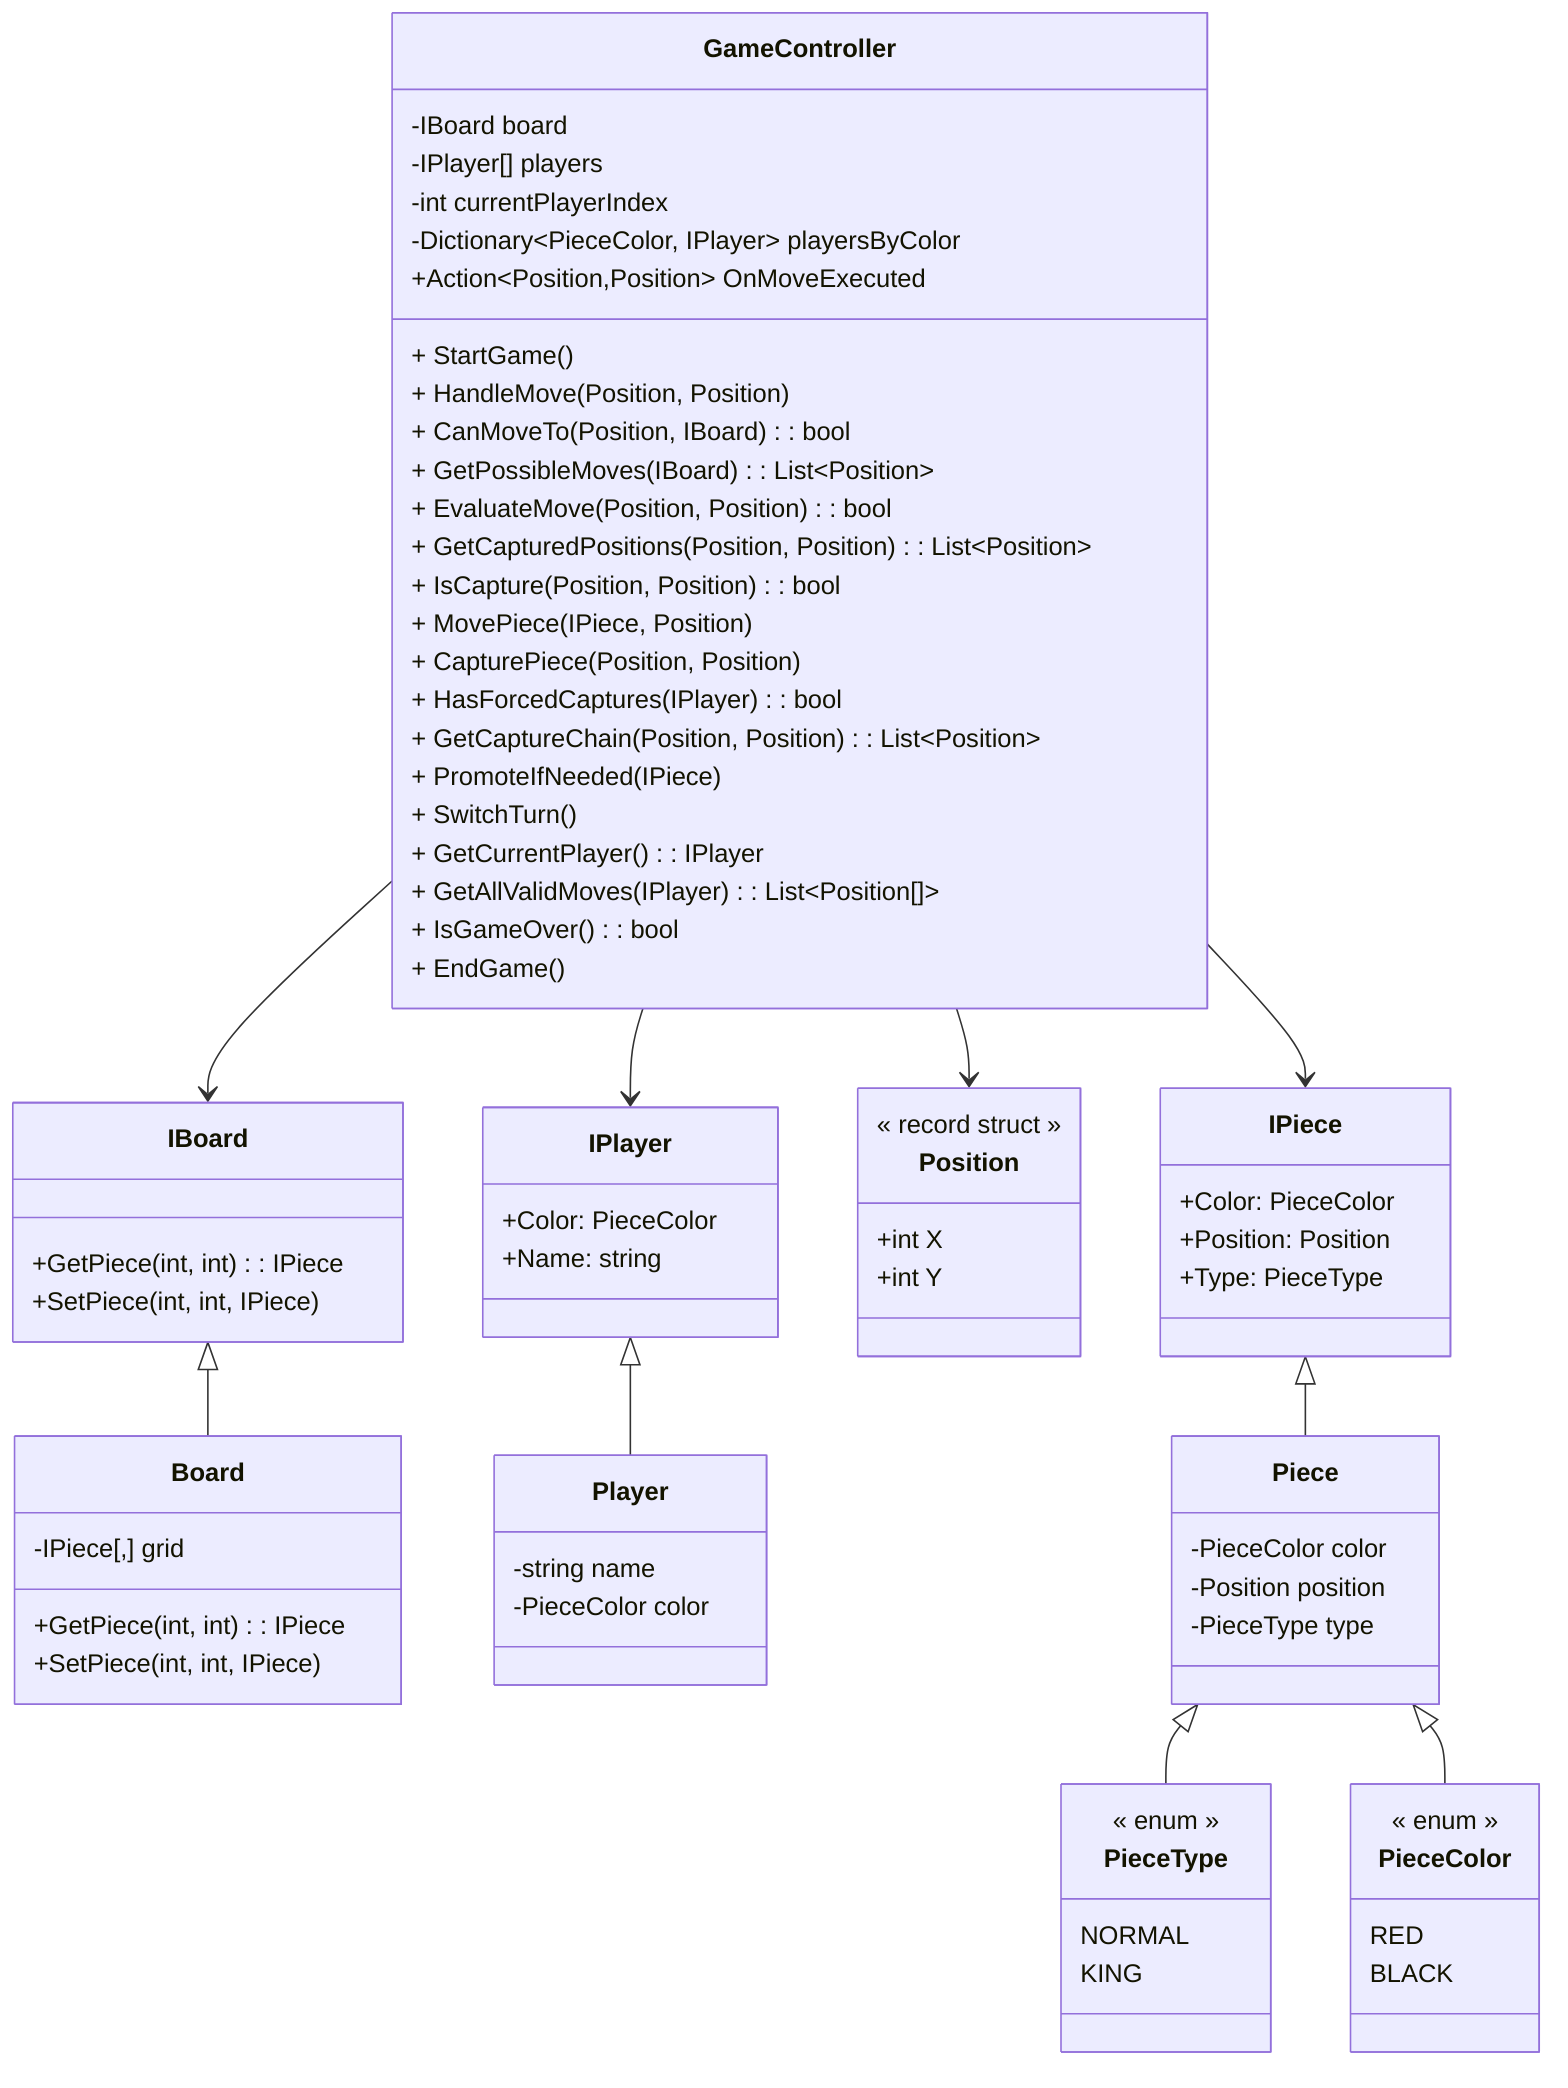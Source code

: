 classDiagram
    class GameController {
        -IBoard board
        -IPlayer[] players
        -int currentPlayerIndex
        -Dictionary~PieceColor, IPlayer~ playersByColor
        +Action~Position,Position~ OnMoveExecuted
        + StartGame()
        + HandleMove(Position, Position)
        + CanMoveTo(Position, IBoard): bool
        + GetPossibleMoves(IBoard): List~Position~
        + EvaluateMove(Position, Position): bool
        + GetCapturedPositions(Position, Position): List~Position~
        + IsCapture(Position, Position): bool
        + MovePiece(IPiece, Position)
        + CapturePiece(Position, Position)
        + HasForcedCaptures(IPlayer): bool      
        + GetCaptureChain(Position, Position): List~Position~
        + PromoteIfNeeded(IPiece)
        + SwitchTurn()
        + GetCurrentPlayer(): IPlayer
        + GetAllValidMoves(IPlayer): List~Position[]~
        + IsGameOver(): bool
        + EndGame()
    }
    
    class IBoard {
        +GetPiece(int, int): IPiece
        +SetPiece(int, int, IPiece)
    }
    
    class Board {
        -IPiece[,] grid
        +GetPiece(int, int): IPiece
        +SetPiece(int, int, IPiece)
    }
    
    class IPlayer {
        +Color: PieceColor
        +Name: string
    }
    
    class Player {
        -string name
        -PieceColor color
    }
    
    class Position {
        +int X
        +int Y
        << record struct >>
    }
    
    class PieceType {
        NORMAL
        KING
        << enum >>
    }
    
    class PieceColor {
        RED
        BLACK
        << enum >>
    }
    
    class IPiece {
        +Color: PieceColor
        +Position: Position
        +Type: PieceType
    }
    
    class Piece {
        -PieceColor color
        -Position position
        -PieceType type
    }
    
    GameController --> IBoard
    GameController --> IPlayer
    GameController --> IPiece
    GameController --> Position

    IBoard <|-- Board
    IPlayer <|-- Player
    IPiece <|-- Piece
    Piece <|-- PieceType
    Piece <|-- PieceColor